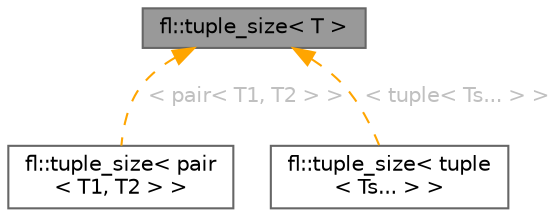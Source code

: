 digraph "fl::tuple_size&lt; T &gt;"
{
 // INTERACTIVE_SVG=YES
 // LATEX_PDF_SIZE
  bgcolor="transparent";
  edge [fontname=Helvetica,fontsize=10,labelfontname=Helvetica,labelfontsize=10];
  node [fontname=Helvetica,fontsize=10,shape=box,height=0.2,width=0.4];
  Node1 [id="Node000001",label="fl::tuple_size\< T \>",height=0.2,width=0.4,color="gray40", fillcolor="grey60", style="filled", fontcolor="black",tooltip=" "];
  Node1 -> Node2 [id="edge1_Node000001_Node000002",dir="back",color="orange",style="dashed",tooltip=" ",label=" \< pair\< T1, T2 \> \>",fontcolor="grey" ];
  Node2 [id="Node000002",label="fl::tuple_size\< pair\l\< T1, T2 \> \>",height=0.2,width=0.4,color="gray40", fillcolor="white", style="filled",URL="$d3/d82/structfl_1_1tuple__size_3_01pair_3_01_t1_00_01_t2_01_4_01_4.html",tooltip=" "];
  Node1 -> Node3 [id="edge2_Node000001_Node000003",dir="back",color="orange",style="dashed",tooltip=" ",label=" \< tuple\< Ts... \> \>",fontcolor="grey" ];
  Node3 [id="Node000003",label="fl::tuple_size\< tuple\l\< Ts... \> \>",height=0.2,width=0.4,color="gray40", fillcolor="white", style="filled",URL="$d5/d12/structfl_1_1tuple__size_3_01tuple_3_01_ts_8_8_8_01_4_01_4.html",tooltip=" "];
}
